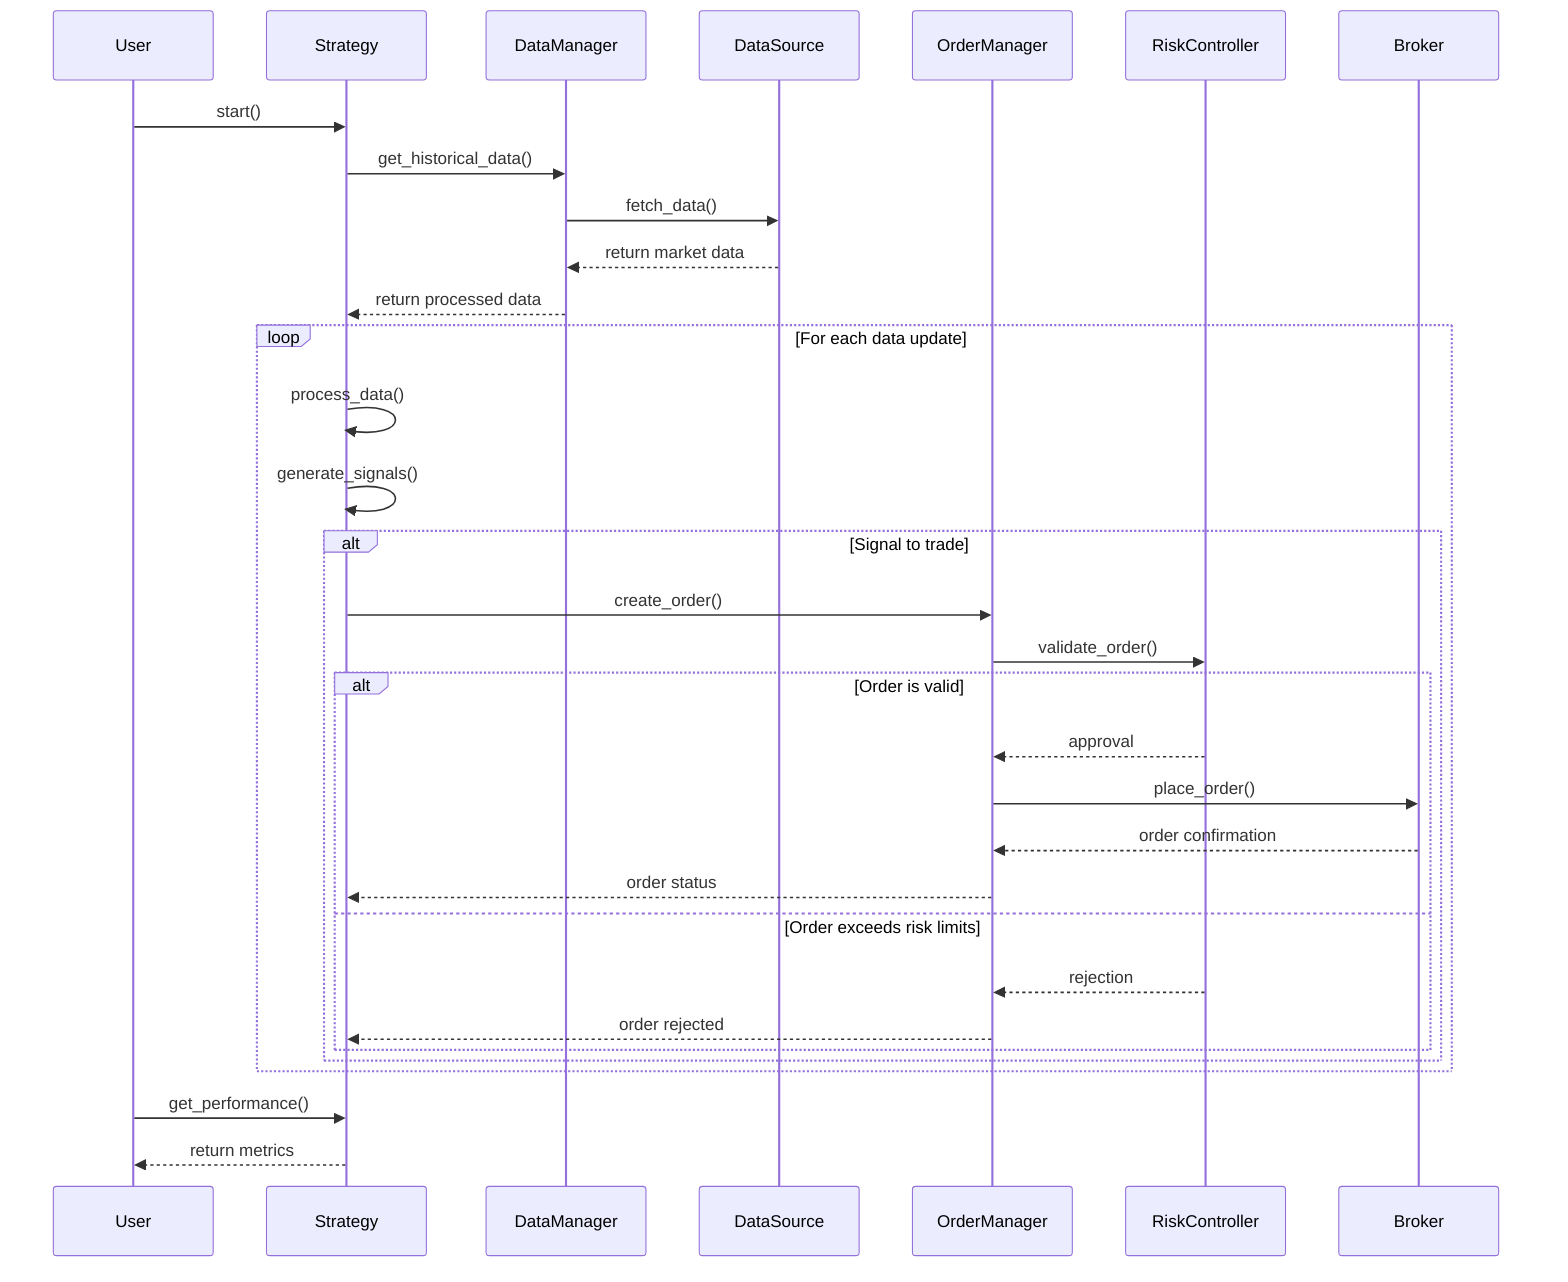 sequenceDiagram
    participant User
    participant Strategy
    participant DataManager
    participant DataSource
    participant OrderManager
    participant RiskController
    participant Broker
    
    User->>Strategy: start()
    Strategy->>DataManager: get_historical_data()
    DataManager->>DataSource: fetch_data()
    DataSource-->>DataManager: return market data
    DataManager-->>Strategy: return processed data
    
    loop For each data update
        Strategy->>Strategy: process_data()
        Strategy->>Strategy: generate_signals()
        
        alt Signal to trade
            Strategy->>OrderManager: create_order()
            OrderManager->>RiskController: validate_order()
            
            alt Order is valid
                RiskController-->>OrderManager: approval
                OrderManager->>Broker: place_order()
                Broker-->>OrderManager: order confirmation
                OrderManager-->>Strategy: order status
            else Order exceeds risk limits
                RiskController-->>OrderManager: rejection
                OrderManager-->>Strategy: order rejected
            end
        end
    end
    
    User->>Strategy: get_performance()
    Strategy-->>User: return metrics